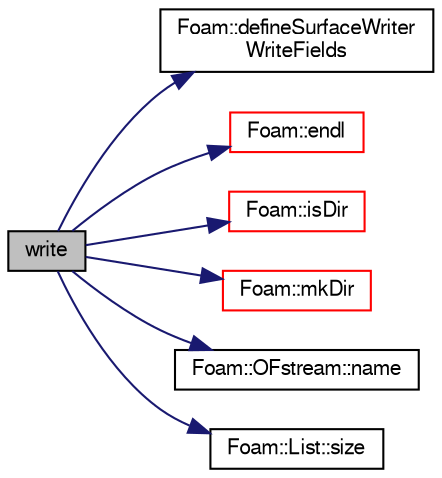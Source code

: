 digraph "write"
{
  bgcolor="transparent";
  edge [fontname="FreeSans",fontsize="10",labelfontname="FreeSans",labelfontsize="10"];
  node [fontname="FreeSans",fontsize="10",shape=record];
  rankdir="LR";
  Node65 [label="write",height=0.2,width=0.4,color="black", fillcolor="grey75", style="filled", fontcolor="black"];
  Node65 -> Node66 [color="midnightblue",fontsize="10",style="solid",fontname="FreeSans"];
  Node66 [label="Foam::defineSurfaceWriter\lWriteFields",height=0.2,width=0.4,color="black",URL="$a21124.html#a4fa9f8d9c26772a0ab6c6a8f6fc01b64"];
  Node65 -> Node67 [color="midnightblue",fontsize="10",style="solid",fontname="FreeSans"];
  Node67 [label="Foam::endl",height=0.2,width=0.4,color="red",URL="$a21124.html#a2db8fe02a0d3909e9351bb4275b23ce4",tooltip="Add newline and flush stream. "];
  Node65 -> Node69 [color="midnightblue",fontsize="10",style="solid",fontname="FreeSans"];
  Node69 [label="Foam::isDir",height=0.2,width=0.4,color="red",URL="$a21124.html#a9c9cf5d33b9c5961f835aefe5d860c5a",tooltip="Does the name exist as a DIRECTORY in the file system? "];
  Node65 -> Node75 [color="midnightblue",fontsize="10",style="solid",fontname="FreeSans"];
  Node75 [label="Foam::mkDir",height=0.2,width=0.4,color="red",URL="$a21124.html#a2ae410f2311adf94d66451b7423fdf4e",tooltip="Make a directory and return an error if it could not be created. "];
  Node65 -> Node122 [color="midnightblue",fontsize="10",style="solid",fontname="FreeSans"];
  Node122 [label="Foam::OFstream::name",height=0.2,width=0.4,color="black",URL="$a26190.html#aba53f1f9c8fadfa65f4099af10df348c",tooltip="Return the name of the stream. "];
  Node65 -> Node123 [color="midnightblue",fontsize="10",style="solid",fontname="FreeSans"];
  Node123 [label="Foam::List::size",height=0.2,width=0.4,color="black",URL="$a25694.html#a8a5f6fa29bd4b500caf186f60245b384",tooltip="Override size to be inconsistent with allocated storage. "];
}
